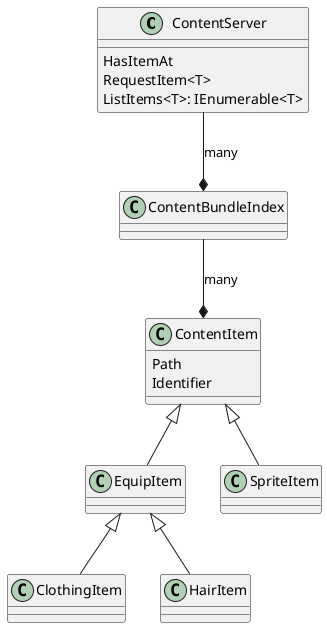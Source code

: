 @startuml

class ContentServer {
    {method} HasItemAt
    {method} RequestItem<T>
    {method} ListItems<T>: IEnumerable<T>
}

class ContentItem {
    {field} Path
    {field} Identifier
}

class ContentBundleIndex {

}

ContentServer --* ContentBundleIndex: many
ContentBundleIndex --* ContentItem: many

EquipItem -up-|> ContentItem
ClothingItem -up-|> EquipItem
HairItem -up-|> EquipItem
SpriteItem -up-|> ContentItem

@enduml
